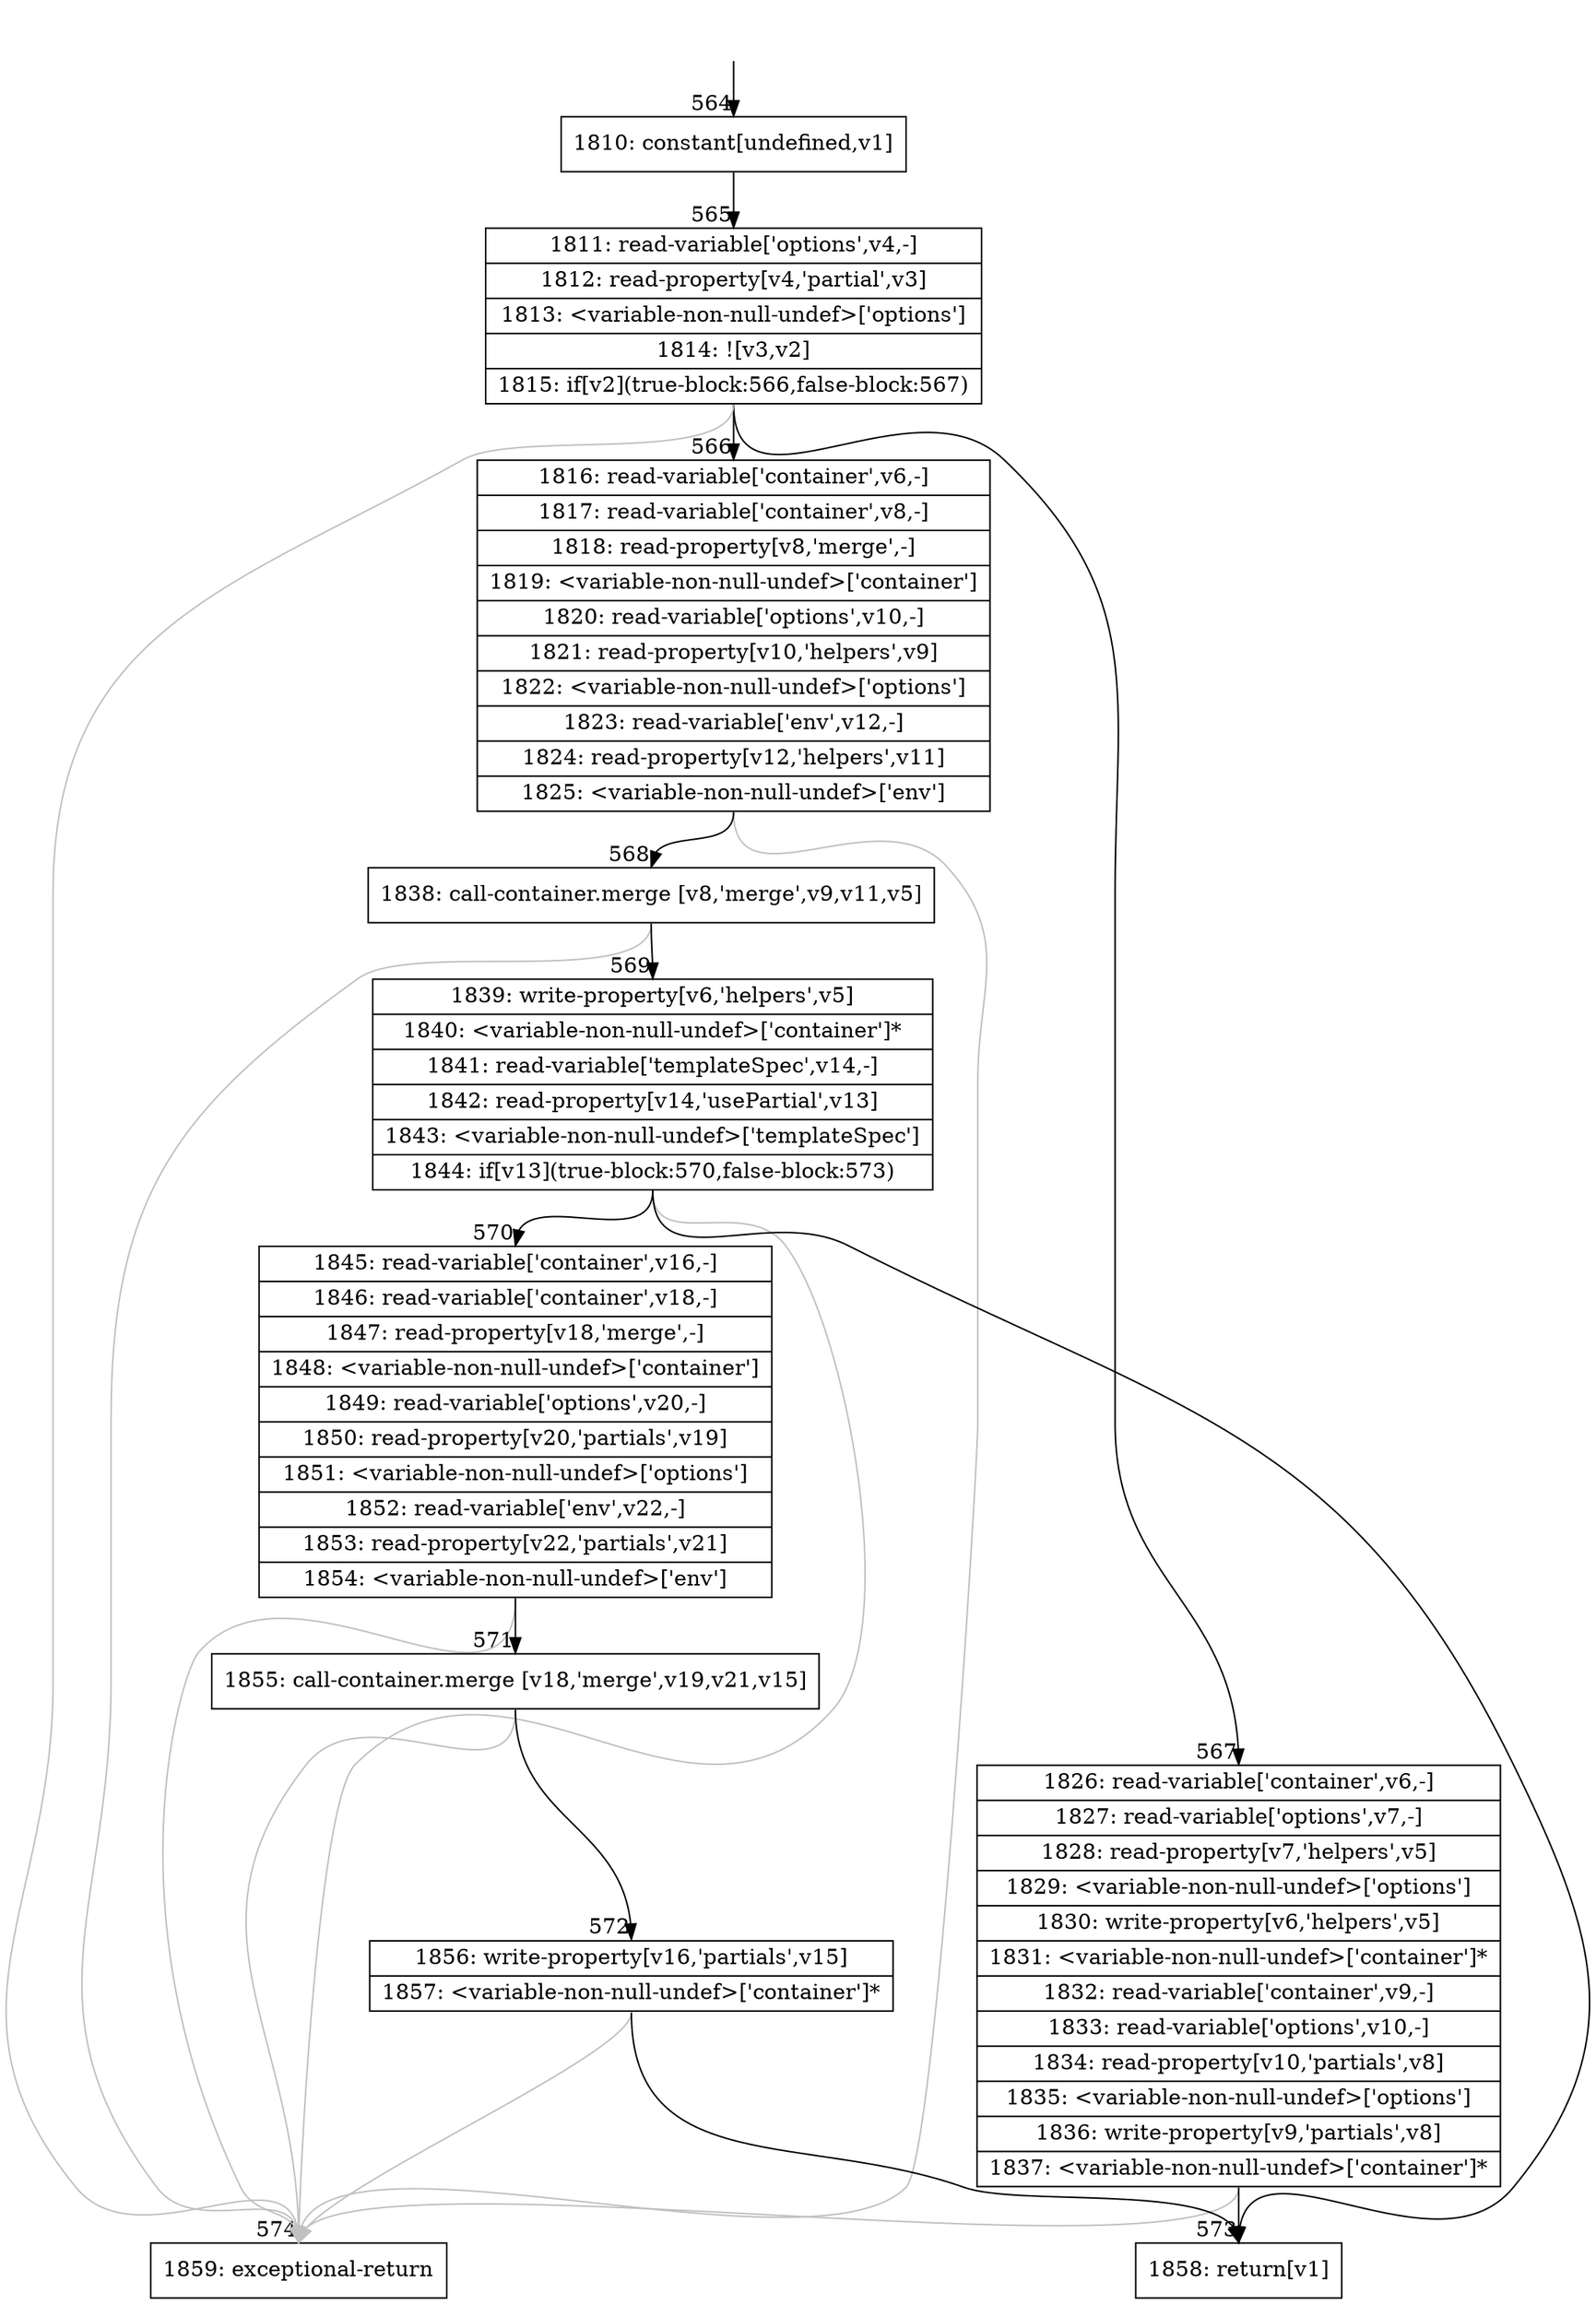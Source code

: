 digraph {
rankdir="TD"
BB_entry49[shape=none,label=""];
BB_entry49 -> BB564 [tailport=s, headport=n, headlabel="    564"]
BB564 [shape=record label="{1810: constant[undefined,v1]}" ] 
BB564 -> BB565 [tailport=s, headport=n, headlabel="      565"]
BB565 [shape=record label="{1811: read-variable['options',v4,-]|1812: read-property[v4,'partial',v3]|1813: \<variable-non-null-undef\>['options']|1814: ![v3,v2]|1815: if[v2](true-block:566,false-block:567)}" ] 
BB565 -> BB566 [tailport=s, headport=n, headlabel="      566"]
BB565 -> BB567 [tailport=s, headport=n, headlabel="      567"]
BB565 -> BB574 [tailport=s, headport=n, color=gray, headlabel="      574"]
BB566 [shape=record label="{1816: read-variable['container',v6,-]|1817: read-variable['container',v8,-]|1818: read-property[v8,'merge',-]|1819: \<variable-non-null-undef\>['container']|1820: read-variable['options',v10,-]|1821: read-property[v10,'helpers',v9]|1822: \<variable-non-null-undef\>['options']|1823: read-variable['env',v12,-]|1824: read-property[v12,'helpers',v11]|1825: \<variable-non-null-undef\>['env']}" ] 
BB566 -> BB568 [tailport=s, headport=n, headlabel="      568"]
BB566 -> BB574 [tailport=s, headport=n, color=gray]
BB567 [shape=record label="{1826: read-variable['container',v6,-]|1827: read-variable['options',v7,-]|1828: read-property[v7,'helpers',v5]|1829: \<variable-non-null-undef\>['options']|1830: write-property[v6,'helpers',v5]|1831: \<variable-non-null-undef\>['container']*|1832: read-variable['container',v9,-]|1833: read-variable['options',v10,-]|1834: read-property[v10,'partials',v8]|1835: \<variable-non-null-undef\>['options']|1836: write-property[v9,'partials',v8]|1837: \<variable-non-null-undef\>['container']*}" ] 
BB567 -> BB573 [tailport=s, headport=n, headlabel="      573"]
BB567 -> BB574 [tailport=s, headport=n, color=gray]
BB568 [shape=record label="{1838: call-container.merge [v8,'merge',v9,v11,v5]}" ] 
BB568 -> BB569 [tailport=s, headport=n, headlabel="      569"]
BB568 -> BB574 [tailport=s, headport=n, color=gray]
BB569 [shape=record label="{1839: write-property[v6,'helpers',v5]|1840: \<variable-non-null-undef\>['container']*|1841: read-variable['templateSpec',v14,-]|1842: read-property[v14,'usePartial',v13]|1843: \<variable-non-null-undef\>['templateSpec']|1844: if[v13](true-block:570,false-block:573)}" ] 
BB569 -> BB570 [tailport=s, headport=n, headlabel="      570"]
BB569 -> BB573 [tailport=s, headport=n]
BB569 -> BB574 [tailport=s, headport=n, color=gray]
BB570 [shape=record label="{1845: read-variable['container',v16,-]|1846: read-variable['container',v18,-]|1847: read-property[v18,'merge',-]|1848: \<variable-non-null-undef\>['container']|1849: read-variable['options',v20,-]|1850: read-property[v20,'partials',v19]|1851: \<variable-non-null-undef\>['options']|1852: read-variable['env',v22,-]|1853: read-property[v22,'partials',v21]|1854: \<variable-non-null-undef\>['env']}" ] 
BB570 -> BB571 [tailport=s, headport=n, headlabel="      571"]
BB570 -> BB574 [tailport=s, headport=n, color=gray]
BB571 [shape=record label="{1855: call-container.merge [v18,'merge',v19,v21,v15]}" ] 
BB571 -> BB572 [tailport=s, headport=n, headlabel="      572"]
BB571 -> BB574 [tailport=s, headport=n, color=gray]
BB572 [shape=record label="{1856: write-property[v16,'partials',v15]|1857: \<variable-non-null-undef\>['container']*}" ] 
BB572 -> BB573 [tailport=s, headport=n]
BB572 -> BB574 [tailport=s, headport=n, color=gray]
BB573 [shape=record label="{1858: return[v1]}" ] 
BB574 [shape=record label="{1859: exceptional-return}" ] 
//#$~ 606
}
